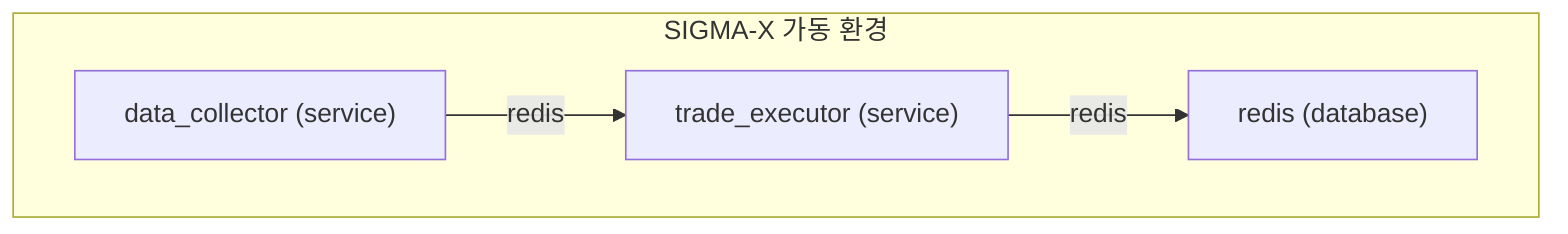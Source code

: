 flowchart TD
subgraph main ["SIGMA-X 가동 환경"]
    data_collector["data_collector (service)"]
    trade_executor["trade_executor (service)"]
    redis["redis (database)"]
end
    data_collector -->|redis| trade_executor
    trade_executor -->|redis| redis